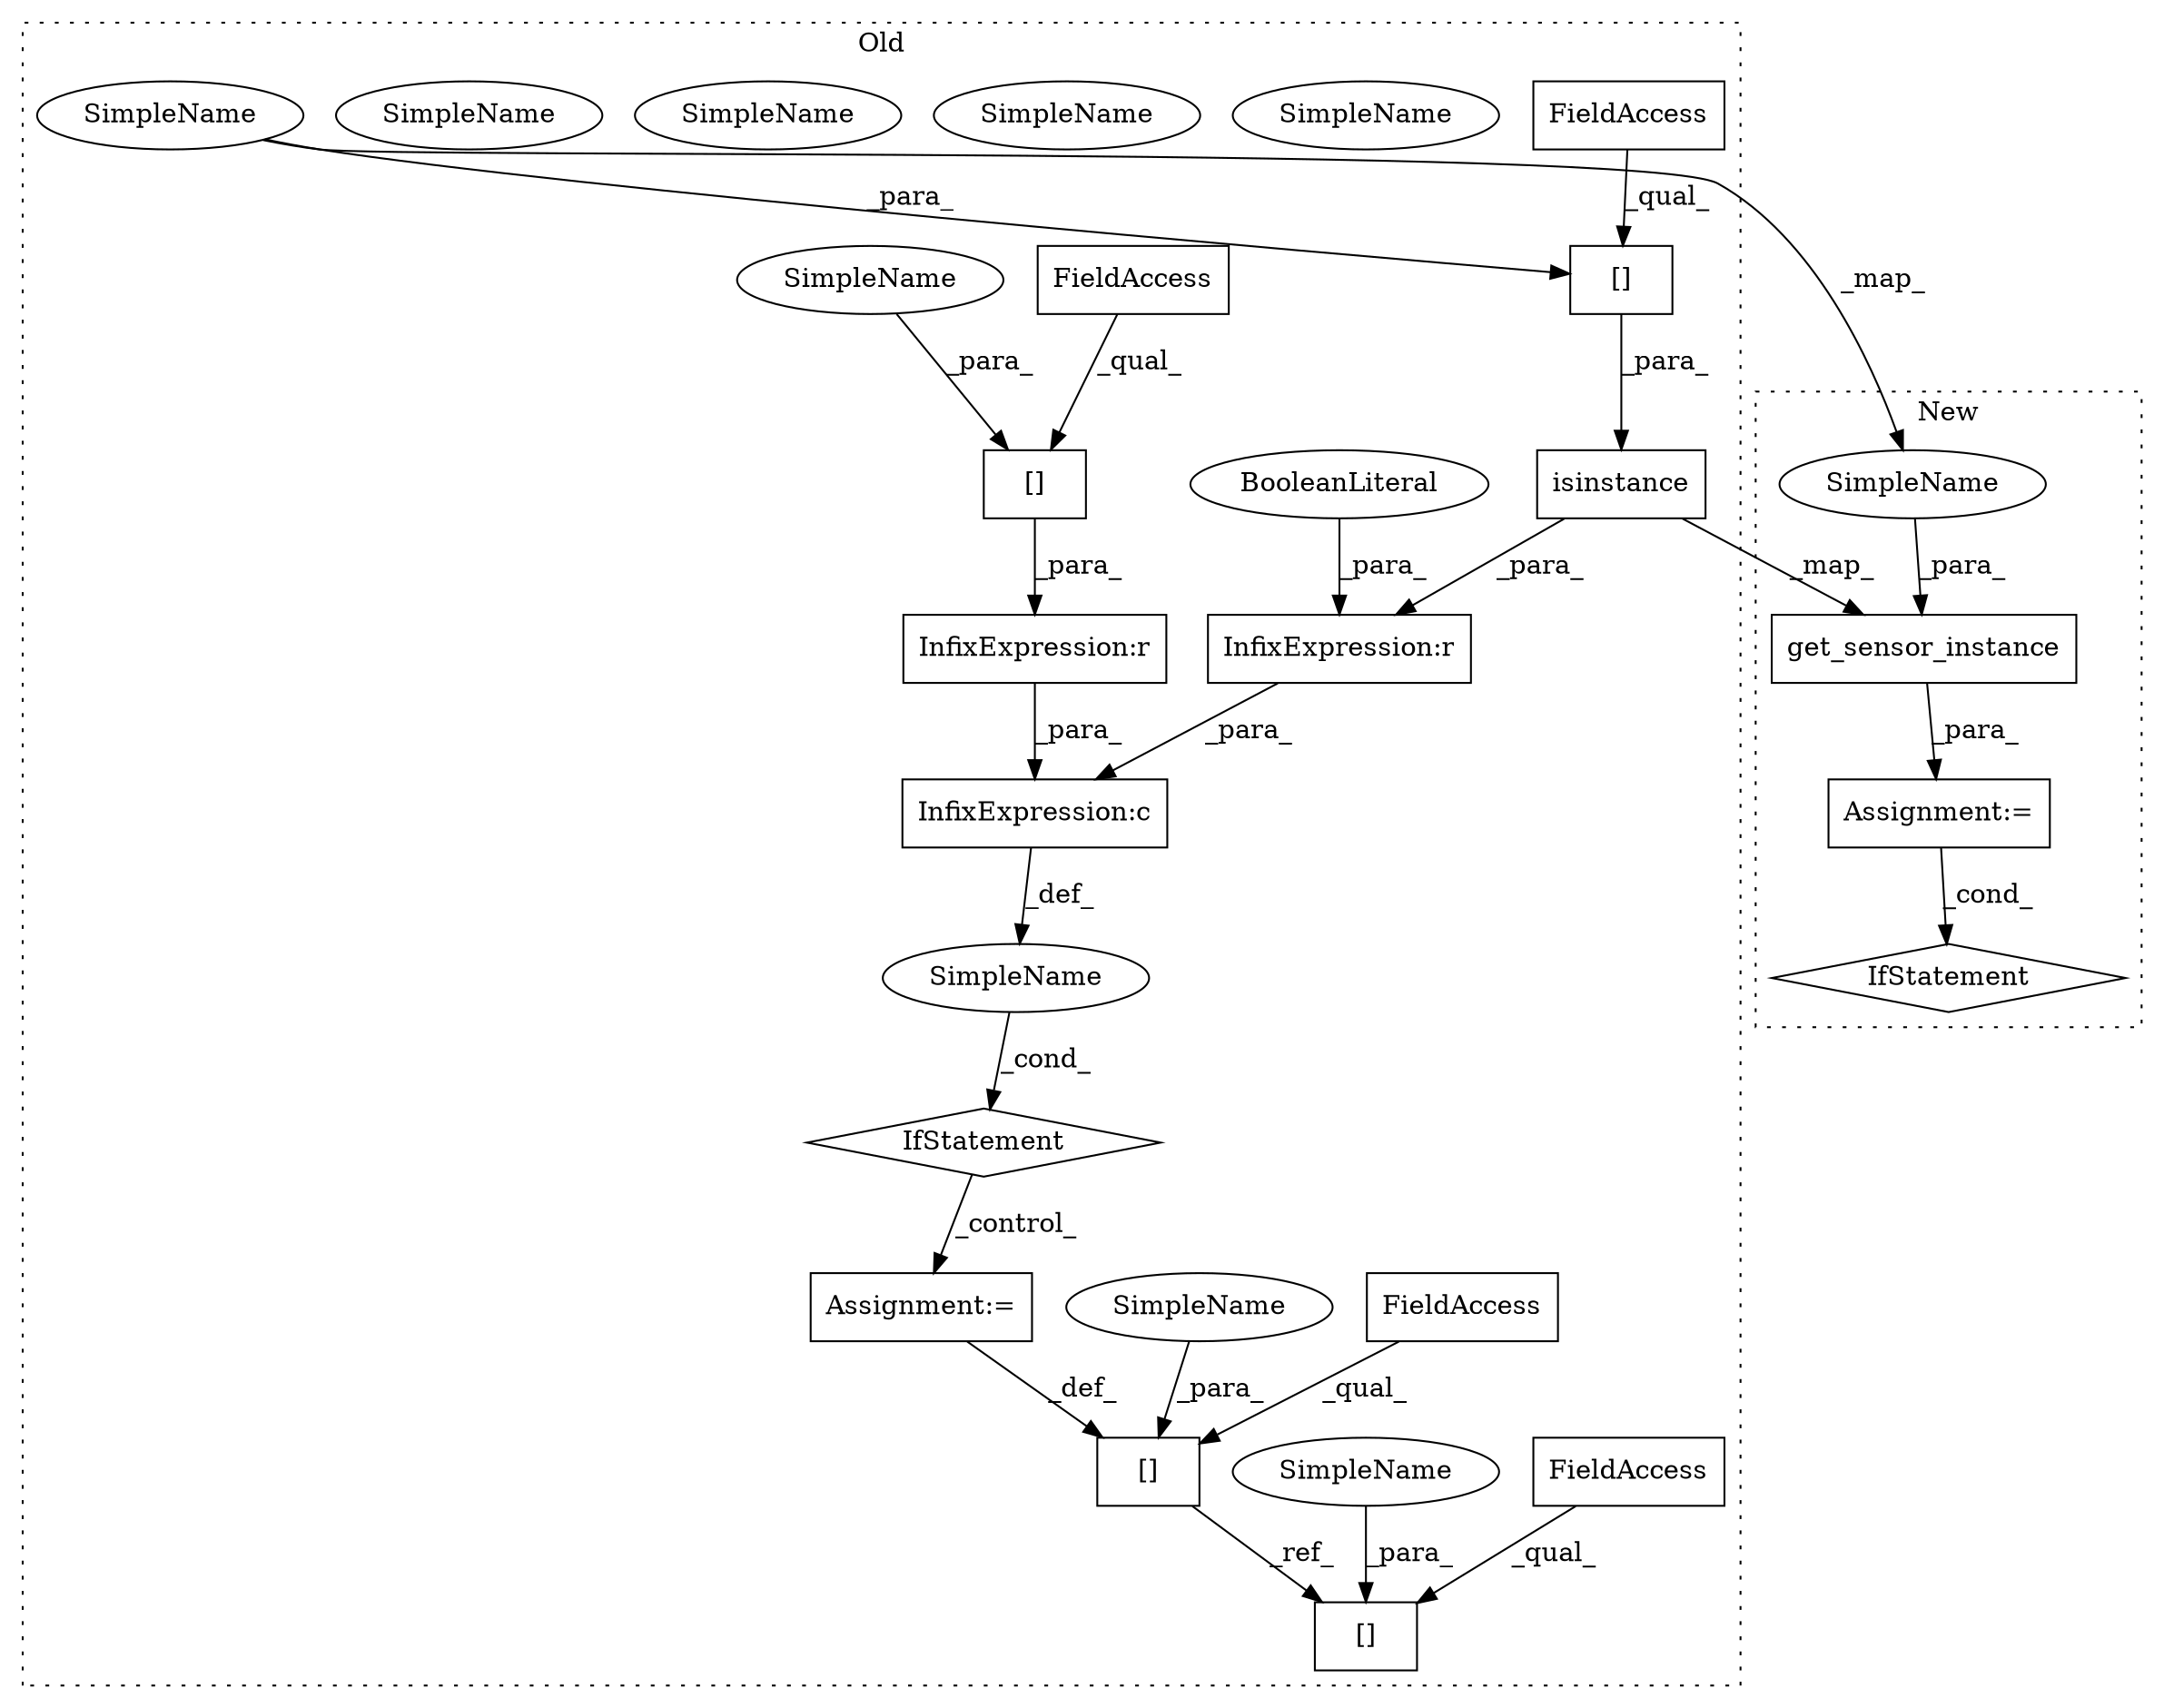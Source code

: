 digraph G {
subgraph cluster0 {
1 [label="isinstance" a="32" s="15595,15641" l="11,1" shape="box"];
3 [label="IfStatement" a="25" s="15557,15652" l="4,2" shape="diamond"];
5 [label="SimpleName" a="42" s="" l="" shape="ellipse"];
6 [label="Assignment:=" a="7" s="15681" l="1" shape="box"];
7 [label="[]" a="2" s="15606,15624" l="14,1" shape="box"];
8 [label="FieldAccess" a="22" s="15606" l="13" shape="box"];
9 [label="[]" a="2" s="15662,15680" l="14,1" shape="box"];
10 [label="FieldAccess" a="22" s="15662" l="13" shape="box"];
11 [label="InfixExpression:c" a="27" s="15590" l="4" shape="box"];
12 [label="InfixExpression:r" a="27" s="15581" l="4" shape="box"];
13 [label="[]" a="2" s="15562,15580" l="14,1" shape="box"];
14 [label="FieldAccess" a="22" s="15562" l="13" shape="box"];
15 [label="InfixExpression:r" a="27" s="15642" l="4" shape="box"];
16 [label="BooleanLiteral" a="9" s="15646" l="5" shape="ellipse"];
18 [label="[]" a="2" s="15909,15927" l="14,1" shape="box"];
19 [label="FieldAccess" a="22" s="15909" l="13" shape="box"];
20 [label="SimpleName" a="42" s="15576" l="4" shape="ellipse"];
21 [label="SimpleName" a="42" s="15676" l="4" shape="ellipse"];
22 [label="SimpleName" a="42" s="15620" l="4" shape="ellipse"];
23 [label="SimpleName" a="42" s="15923" l="4" shape="ellipse"];
24 [label="SimpleName" a="42" s="15676" l="4" shape="ellipse"];
25 [label="SimpleName" a="42" s="15576" l="4" shape="ellipse"];
26 [label="SimpleName" a="42" s="15923" l="4" shape="ellipse"];
27 [label="SimpleName" a="42" s="15620" l="4" shape="ellipse"];
label = "Old";
style="dotted";
}
subgraph cluster1 {
2 [label="get_sensor_instance" a="32" s="17074,17114" l="20,1" shape="box"];
4 [label="IfStatement" a="25" s="17121,17128" l="4,2" shape="diamond"];
17 [label="Assignment:=" a="7" s="17073" l="1" shape="box"];
28 [label="SimpleName" a="42" s="17094" l="4" shape="ellipse"];
label = "New";
style="dotted";
}
1 -> 2 [label="_map_"];
1 -> 15 [label="_para_"];
2 -> 17 [label="_para_"];
3 -> 6 [label="_control_"];
5 -> 3 [label="_cond_"];
6 -> 9 [label="_def_"];
7 -> 1 [label="_para_"];
8 -> 7 [label="_qual_"];
9 -> 18 [label="_ref_"];
10 -> 9 [label="_qual_"];
11 -> 5 [label="_def_"];
12 -> 11 [label="_para_"];
13 -> 12 [label="_para_"];
14 -> 13 [label="_qual_"];
15 -> 11 [label="_para_"];
16 -> 15 [label="_para_"];
17 -> 4 [label="_cond_"];
19 -> 18 [label="_qual_"];
24 -> 9 [label="_para_"];
25 -> 13 [label="_para_"];
26 -> 18 [label="_para_"];
27 -> 7 [label="_para_"];
27 -> 28 [label="_map_"];
28 -> 2 [label="_para_"];
}